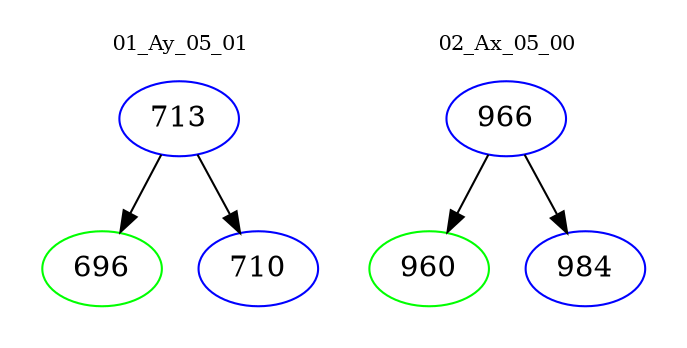 digraph{
subgraph cluster_0 {
color = white
label = "01_Ay_05_01";
fontsize=10;
T0_713 [label="713", color="blue"]
T0_713 -> T0_696 [color="black"]
T0_696 [label="696", color="green"]
T0_713 -> T0_710 [color="black"]
T0_710 [label="710", color="blue"]
}
subgraph cluster_1 {
color = white
label = "02_Ax_05_00";
fontsize=10;
T1_966 [label="966", color="blue"]
T1_966 -> T1_960 [color="black"]
T1_960 [label="960", color="green"]
T1_966 -> T1_984 [color="black"]
T1_984 [label="984", color="blue"]
}
}
